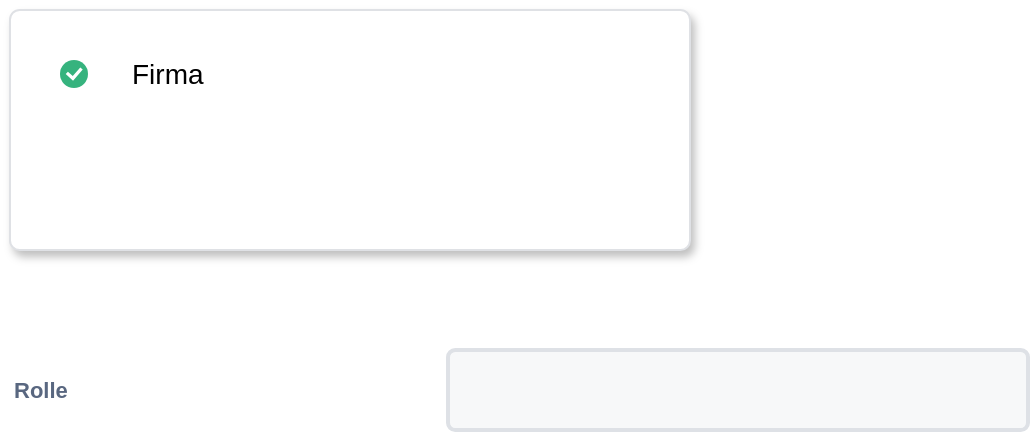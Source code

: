 <mxfile version="13.9.9" type="device" pages="4"><diagram id="vCA6tEaO0gWpc7EfDIxP" name="Registrierung Firma"><mxGraphModel dx="1148" dy="1051" grid="1" gridSize="10" guides="1" tooltips="1" connect="1" arrows="1" fold="1" page="1" pageScale="1" pageWidth="827" pageHeight="1169" math="0" shadow="0"><root><mxCell id="y8icheUi-MWl0CuN6DgH-0"/><mxCell id="y8icheUi-MWl0CuN6DgH-1" parent="y8icheUi-MWl0CuN6DgH-0"/><mxCell id="y8icheUi-MWl0CuN6DgH-2" value="" style="rounded=1;fillColor=#ffffff;strokeColor=#DFE1E5;shadow=1;html=1;arcSize=4" vertex="1" parent="y8icheUi-MWl0CuN6DgH-1"><mxGeometry x="50" y="120" width="340" height="120" as="geometry"/></mxCell><mxCell id="y8icheUi-MWl0CuN6DgH-3" value="Firma" style="html=1;shadow=0;dashed=0;shape=mxgraph.atlassian.checkbox;fillColor=#36B37E;strokeColor=none;html=1;fontSize=14;fontStyle=0;labelPosition=right;align=left;spacingLeft=20" vertex="1" parent="y8icheUi-MWl0CuN6DgH-2"><mxGeometry width="14" height="14" relative="1" as="geometry"><mxPoint x="25" y="25" as="offset"/></mxGeometry></mxCell><mxCell id="y8icheUi-MWl0CuN6DgH-56" value="Rolle" style="fillColor=none;strokeColor=none;html=1;fontSize=11;fontStyle=0;align=left;fontColor=#596780;fontStyle=1;fontSize=11" vertex="1" parent="y8icheUi-MWl0CuN6DgH-1"><mxGeometry x="50" y="300" width="240" height="20" as="geometry"/></mxCell><mxCell id="y8icheUi-MWl0CuN6DgH-57" value="" style="rounded=1;arcSize=9;fillColor=#F7F8F9;align=left;spacingLeft=5;strokeColor=#DEE1E6;html=1;strokeWidth=2;fontSize=12" vertex="1" parent="y8icheUi-MWl0CuN6DgH-1"><mxGeometry x="269" y="290" width="290" height="40" as="geometry"/></mxCell></root></mxGraphModel></diagram><diagram id="C5RBs43oDa-KdzZeNtuy" name="Login"><mxGraphModel dx="1148" dy="1051" grid="1" gridSize="10" guides="1" tooltips="1" connect="1" arrows="1" fold="1" page="1" pageScale="1" pageWidth="827" pageHeight="1169" math="0" shadow="0"><root><mxCell id="WIyWlLk6GJQsqaUBKTNV-0"/><mxCell id="WIyWlLk6GJQsqaUBKTNV-1" parent="WIyWlLk6GJQsqaUBKTNV-0"/><mxCell id="HBl8l7UbVYwuBwGxbF-r-0" value="" style="fillColor=none;strokeColor=none;html=1;fontSize=11;fontStyle=0;align=left;fontColor=#596780;fontStyle=1;fontSize=11" vertex="1" parent="WIyWlLk6GJQsqaUBKTNV-1"><mxGeometry x="140" y="95" width="190" height="30" as="geometry"/></mxCell><mxCell id="HBl8l7UbVYwuBwGxbF-r-2" value="" style="rounded=1;arcSize=9;align=left;spacingLeft=5;strokeColor=#4C9AFF;html=1;strokeWidth=2;fontSize=12" vertex="1" parent="WIyWlLk6GJQsqaUBKTNV-1"><mxGeometry x="140" y="150" width="190" height="30" as="geometry"/></mxCell><mxCell id="HBl8l7UbVYwuBwGxbF-r-3" value="Passwort" style="fillColor=none;strokeColor=none;html=1;fontSize=11;fontStyle=0;align=left;fontColor=#596780;fontStyle=1;fontSize=11" vertex="1" parent="WIyWlLk6GJQsqaUBKTNV-1"><mxGeometry x="50" y="150" width="50" height="20" as="geometry"/></mxCell><mxCell id="HBl8l7UbVYwuBwGxbF-r-4" value="Passwort" style="text;html=1;strokeColor=none;fillColor=none;align=center;verticalAlign=middle;whiteSpace=wrap;rounded=0;" vertex="1" parent="WIyWlLk6GJQsqaUBKTNV-1"><mxGeometry x="55" y="20" width="65" height="20" as="geometry"/></mxCell><mxCell id="QXbAopFo-QmMC7Dh0Rqz-2" value="Passwort" style="swimlane;" vertex="1" parent="WIyWlLk6GJQsqaUBKTNV-1"><mxGeometry x="40" y="20" width="380" height="220" as="geometry"><mxRectangle x="330" y="430" width="90" height="23" as="alternateBounds"/></mxGeometry></mxCell><mxCell id="gwpUihUrvVJdSX_lSewP-0" value="" style="rounded=1;arcSize=9;align=left;spacingLeft=5;strokeColor=#4C9AFF;html=1;strokeWidth=2;fontSize=12" vertex="1" parent="QXbAopFo-QmMC7Dh0Rqz-2"><mxGeometry x="100" y="80" width="190" height="30" as="geometry"/></mxCell><mxCell id="HBl8l7UbVYwuBwGxbF-r-1" value="E-Mail" style="fillColor=none;strokeColor=none;html=1;fontSize=11;fontStyle=0;align=left;fontColor=#596780;fontStyle=1;fontSize=11" vertex="1" parent="QXbAopFo-QmMC7Dh0Rqz-2"><mxGeometry x="10" y="85" width="40" height="20" as="geometry"/></mxCell></root></mxGraphModel></diagram><diagram id="j7a-L0GRdb9bXzwSLV8C" name="Passswort ändern"><mxGraphModel dx="1148" dy="1051" grid="1" gridSize="10" guides="1" tooltips="1" connect="1" arrows="1" fold="1" page="1" pageScale="1" pageWidth="827" pageHeight="1169" math="0" shadow="0"><root><mxCell id="ljEDZZ647Lee5hf2OpXY-0"/><mxCell id="ljEDZZ647Lee5hf2OpXY-1" parent="ljEDZZ647Lee5hf2OpXY-0"/><mxCell id="uXaNzVGZXCoAPuNksHQ6-3" style="edgeStyle=orthogonalEdgeStyle;rounded=0;orthogonalLoop=1;jettySize=auto;html=1;exitX=0.75;exitY=1;exitDx=0;exitDy=0;" edge="1" parent="ljEDZZ647Lee5hf2OpXY-1" source="PGhz0Djy2QMh2jVKxUxc-2"><mxGeometry relative="1" as="geometry"><mxPoint x="470" y="150" as="targetPoint"/></mxGeometry></mxCell><mxCell id="uXaNzVGZXCoAPuNksHQ6-0" value="Passwort" style="swimlane;" vertex="1" parent="ljEDZZ647Lee5hf2OpXY-1"><mxGeometry x="40" y="20" width="540" height="220" as="geometry"><mxRectangle x="330" y="430" width="90" height="23" as="alternateBounds"/></mxGeometry></mxCell><mxCell id="PGhz0Djy2QMh2jVKxUxc-4" value="" style="rounded=1;arcSize=9;align=left;spacingLeft=5;strokeColor=#4C9AFF;html=1;strokeWidth=2;fontSize=12" vertex="1" parent="uXaNzVGZXCoAPuNksHQ6-0"><mxGeometry x="290" y="155" width="190" height="30" as="geometry"/></mxCell><mxCell id="PGhz0Djy2QMh2jVKxUxc-2" value="" style="rounded=1;arcSize=9;align=left;spacingLeft=5;strokeColor=#4C9AFF;html=1;strokeWidth=2;fontSize=12" vertex="1" parent="uXaNzVGZXCoAPuNksHQ6-0"><mxGeometry x="290" y="95" width="190" height="30" as="geometry"/></mxCell><mxCell id="PGhz0Djy2QMh2jVKxUxc-7" value="neues Passwort wiederholen" style="fillColor=none;strokeColor=none;html=1;fontSize=11;fontStyle=0;align=left;fontColor=#596780;fontStyle=1;fontSize=11" vertex="1" parent="uXaNzVGZXCoAPuNksHQ6-0"><mxGeometry x="10" y="165" width="180" height="20" as="geometry"/></mxCell><mxCell id="PGhz0Djy2QMh2jVKxUxc-3" value="neues Passwort" style="fillColor=none;strokeColor=none;html=1;fontSize=11;fontStyle=0;align=left;fontColor=#596780;fontStyle=1;fontSize=11" vertex="1" parent="uXaNzVGZXCoAPuNksHQ6-0"><mxGeometry x="20" y="105" width="100" height="20" as="geometry"/></mxCell><mxCell id="PGhz0Djy2QMh2jVKxUxc-0" value="" style="rounded=1;arcSize=9;align=left;spacingLeft=5;strokeColor=#4C9AFF;html=1;strokeWidth=2;fontSize=12" vertex="1" parent="uXaNzVGZXCoAPuNksHQ6-0"><mxGeometry x="290" y="40" width="190" height="30" as="geometry"/></mxCell><mxCell id="PGhz0Djy2QMh2jVKxUxc-1" value="bisheriges Passwort" style="fillColor=none;strokeColor=none;html=1;fontSize=11;fontStyle=0;align=left;fontColor=#596780;fontStyle=1;fontSize=11" vertex="1" parent="uXaNzVGZXCoAPuNksHQ6-0"><mxGeometry x="10" y="40" width="110" height="20" as="geometry"/></mxCell></root></mxGraphModel></diagram><diagram id="iEBXcVYiQ5LdUQiXFwI0" name="Abmelden"><mxGraphModel dx="1148" dy="1051" grid="1" gridSize="10" guides="1" tooltips="1" connect="1" arrows="1" fold="1" page="1" pageScale="1" pageWidth="827" pageHeight="1169" math="0" shadow="0"><root><mxCell id="963bYh4NhqS3q01-kz3y-0"/><mxCell id="963bYh4NhqS3q01-kz3y-1" parent="963bYh4NhqS3q01-kz3y-0"/><mxCell id="gpYGahz-48fQPeHAEsB3-0" value="" style="rounded=0;whiteSpace=wrap;html=1;" vertex="1" parent="963bYh4NhqS3q01-kz3y-1"><mxGeometry x="160" y="110" width="410" height="130" as="geometry"/></mxCell><mxCell id="gpYGahz-48fQPeHAEsB3-3" value="Abmelden" style="text;html=1;strokeColor=none;fillColor=none;align=center;verticalAlign=middle;whiteSpace=wrap;rounded=0;" vertex="1" parent="963bYh4NhqS3q01-kz3y-1"><mxGeometry x="210" y="130" width="40" height="20" as="geometry"/></mxCell><mxCell id="gpYGahz-48fQPeHAEsB3-4" value="Wollen sie sich wirklich abmelden?" style="text;html=1;strokeColor=none;fillColor=none;align=center;verticalAlign=middle;whiteSpace=wrap;rounded=0;" vertex="1" parent="963bYh4NhqS3q01-kz3y-1"><mxGeometry x="200" y="190" width="220" height="20" as="geometry"/></mxCell></root></mxGraphModel></diagram></mxfile>